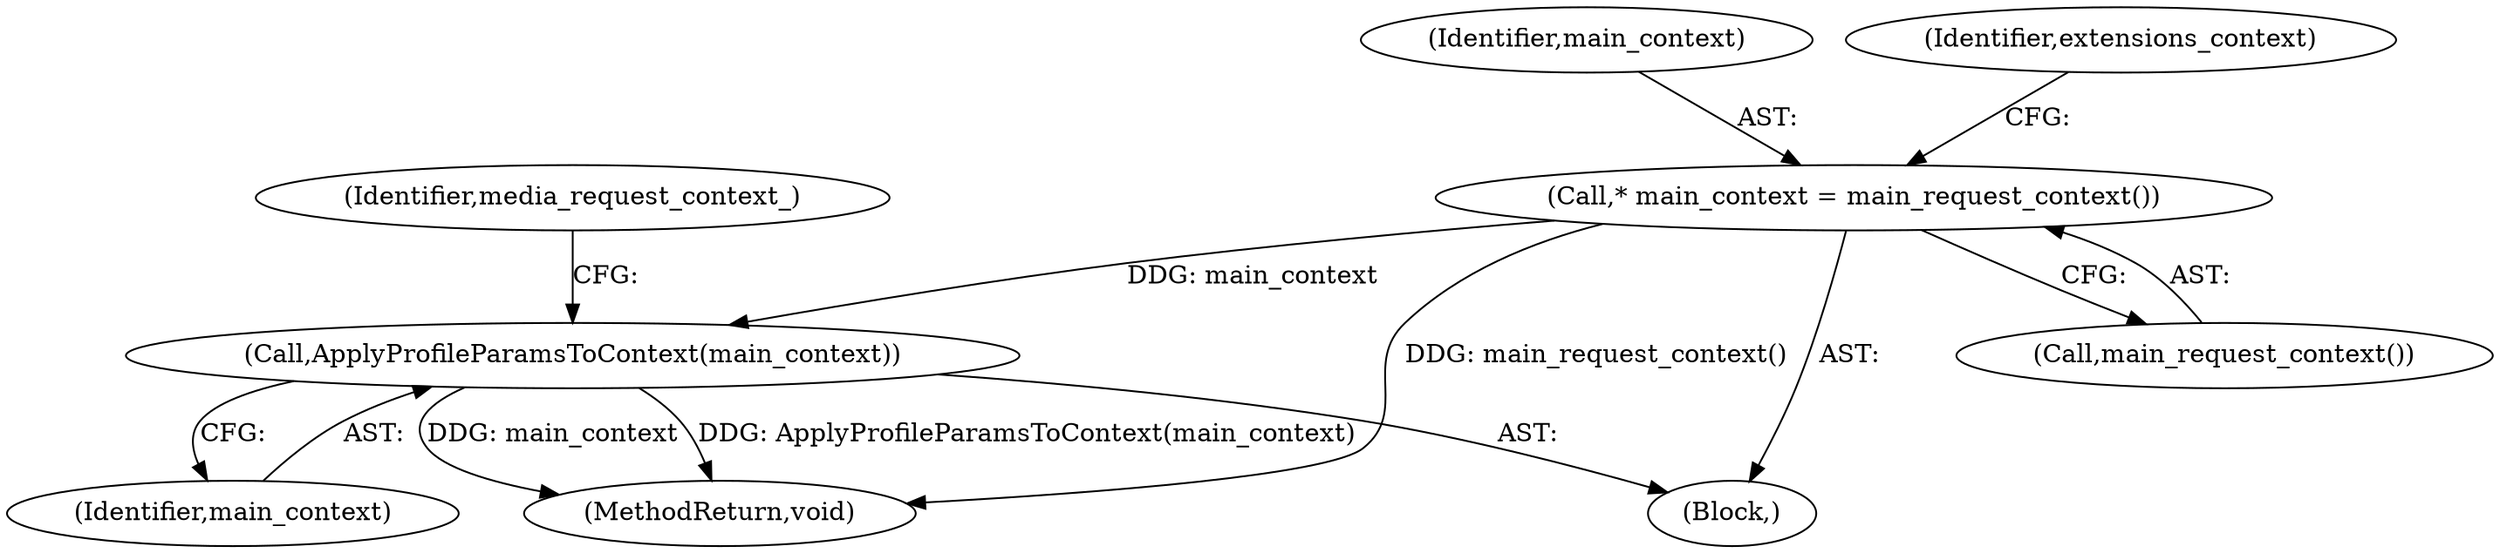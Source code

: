 digraph "0_Chrome_d6b061bf189e0661a3d94d89dbcb2e6f70b433da@API" {
"1000110" [label="(Call,* main_context = main_request_context())"];
"1000143" [label="(Call,ApplyProfileParamsToContext(main_context))"];
"1000144" [label="(Identifier,main_context)"];
"1000143" [label="(Call,ApplyProfileParamsToContext(main_context))"];
"1000345" [label="(MethodReturn,void)"];
"1000110" [label="(Call,* main_context = main_request_context())"];
"1000112" [label="(Call,main_request_context())"];
"1000111" [label="(Identifier,main_context)"];
"1000146" [label="(Identifier,media_request_context_)"];
"1000103" [label="(Block,)"];
"1000115" [label="(Identifier,extensions_context)"];
"1000110" -> "1000103"  [label="AST: "];
"1000110" -> "1000112"  [label="CFG: "];
"1000111" -> "1000110"  [label="AST: "];
"1000112" -> "1000110"  [label="AST: "];
"1000115" -> "1000110"  [label="CFG: "];
"1000110" -> "1000345"  [label="DDG: main_request_context()"];
"1000110" -> "1000143"  [label="DDG: main_context"];
"1000143" -> "1000103"  [label="AST: "];
"1000143" -> "1000144"  [label="CFG: "];
"1000144" -> "1000143"  [label="AST: "];
"1000146" -> "1000143"  [label="CFG: "];
"1000143" -> "1000345"  [label="DDG: main_context"];
"1000143" -> "1000345"  [label="DDG: ApplyProfileParamsToContext(main_context)"];
}
